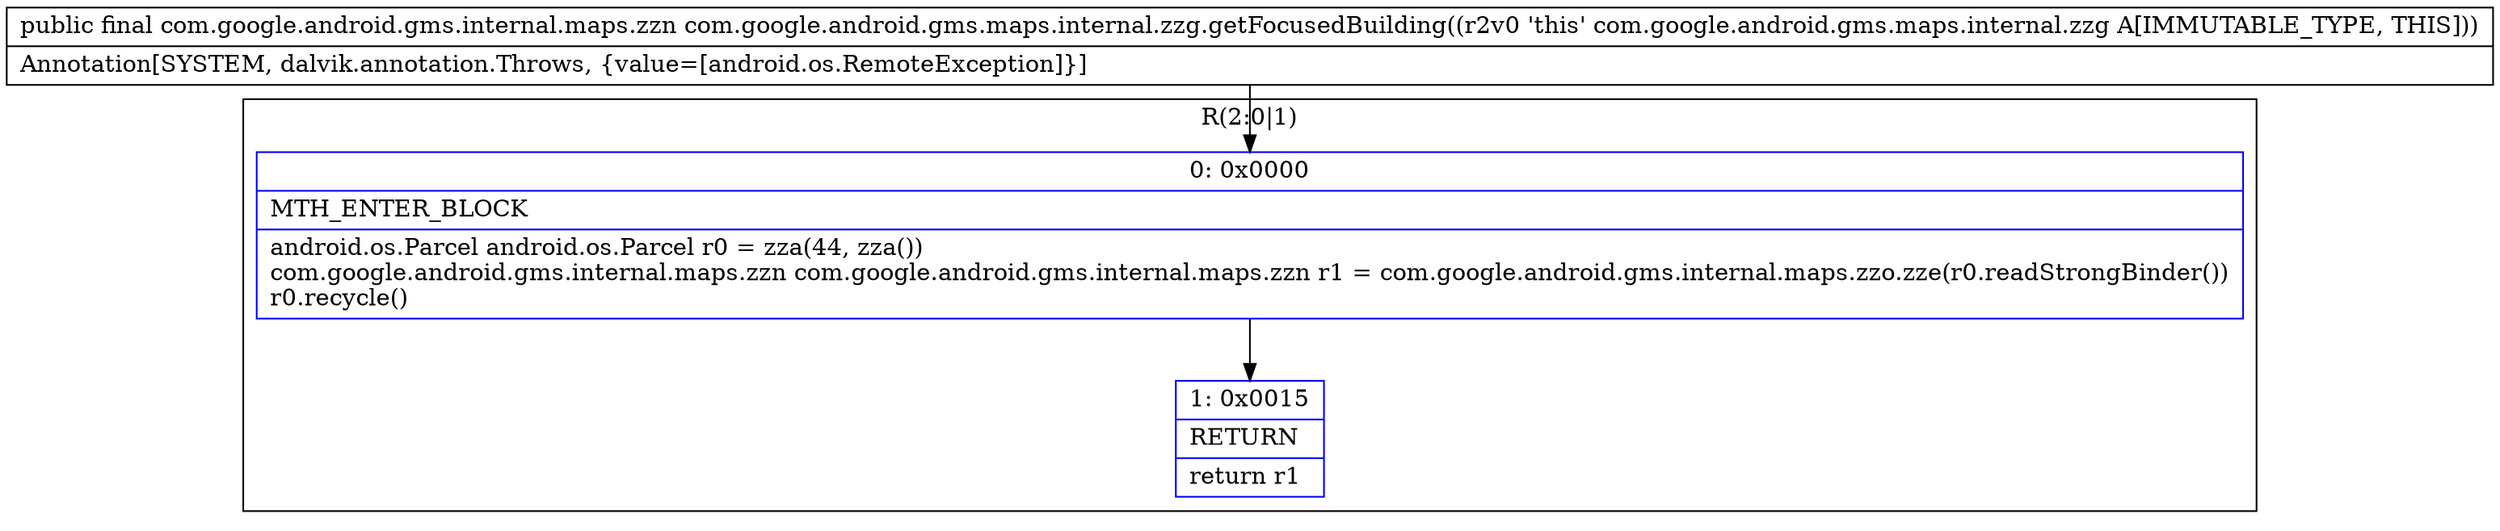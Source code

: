 digraph "CFG forcom.google.android.gms.maps.internal.zzg.getFocusedBuilding()Lcom\/google\/android\/gms\/internal\/maps\/zzn;" {
subgraph cluster_Region_954807532 {
label = "R(2:0|1)";
node [shape=record,color=blue];
Node_0 [shape=record,label="{0\:\ 0x0000|MTH_ENTER_BLOCK\l|android.os.Parcel android.os.Parcel r0 = zza(44, zza())\lcom.google.android.gms.internal.maps.zzn com.google.android.gms.internal.maps.zzn r1 = com.google.android.gms.internal.maps.zzo.zze(r0.readStrongBinder())\lr0.recycle()\l}"];
Node_1 [shape=record,label="{1\:\ 0x0015|RETURN\l|return r1\l}"];
}
MethodNode[shape=record,label="{public final com.google.android.gms.internal.maps.zzn com.google.android.gms.maps.internal.zzg.getFocusedBuilding((r2v0 'this' com.google.android.gms.maps.internal.zzg A[IMMUTABLE_TYPE, THIS]))  | Annotation[SYSTEM, dalvik.annotation.Throws, \{value=[android.os.RemoteException]\}]\l}"];
MethodNode -> Node_0;
Node_0 -> Node_1;
}

